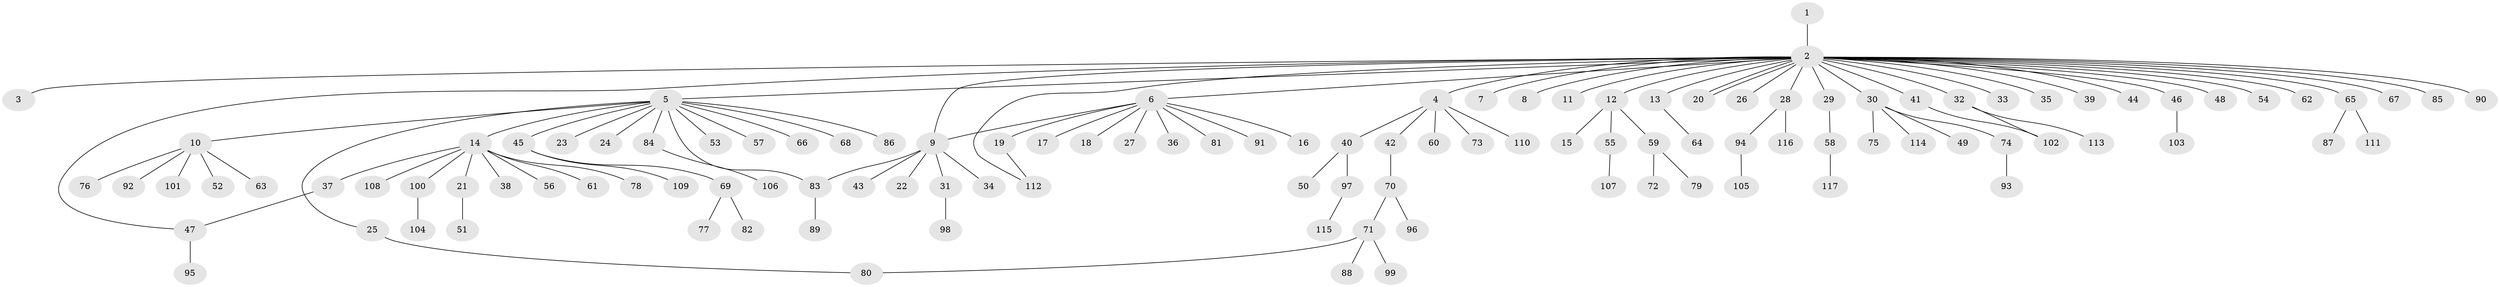 // coarse degree distribution, {1: 0.6853932584269663, 32: 0.011235955056179775, 5: 0.02247191011235955, 21: 0.011235955056179775, 9: 0.011235955056179775, 6: 0.011235955056179775, 3: 0.056179775280898875, 2: 0.1797752808988764, 4: 0.011235955056179775}
// Generated by graph-tools (version 1.1) at 2025/23/03/03/25 07:23:51]
// undirected, 117 vertices, 123 edges
graph export_dot {
graph [start="1"]
  node [color=gray90,style=filled];
  1;
  2;
  3;
  4;
  5;
  6;
  7;
  8;
  9;
  10;
  11;
  12;
  13;
  14;
  15;
  16;
  17;
  18;
  19;
  20;
  21;
  22;
  23;
  24;
  25;
  26;
  27;
  28;
  29;
  30;
  31;
  32;
  33;
  34;
  35;
  36;
  37;
  38;
  39;
  40;
  41;
  42;
  43;
  44;
  45;
  46;
  47;
  48;
  49;
  50;
  51;
  52;
  53;
  54;
  55;
  56;
  57;
  58;
  59;
  60;
  61;
  62;
  63;
  64;
  65;
  66;
  67;
  68;
  69;
  70;
  71;
  72;
  73;
  74;
  75;
  76;
  77;
  78;
  79;
  80;
  81;
  82;
  83;
  84;
  85;
  86;
  87;
  88;
  89;
  90;
  91;
  92;
  93;
  94;
  95;
  96;
  97;
  98;
  99;
  100;
  101;
  102;
  103;
  104;
  105;
  106;
  107;
  108;
  109;
  110;
  111;
  112;
  113;
  114;
  115;
  116;
  117;
  1 -- 2;
  2 -- 3;
  2 -- 4;
  2 -- 5;
  2 -- 6;
  2 -- 7;
  2 -- 8;
  2 -- 9;
  2 -- 11;
  2 -- 12;
  2 -- 13;
  2 -- 20;
  2 -- 20;
  2 -- 26;
  2 -- 28;
  2 -- 29;
  2 -- 30;
  2 -- 32;
  2 -- 33;
  2 -- 35;
  2 -- 39;
  2 -- 41;
  2 -- 44;
  2 -- 46;
  2 -- 47;
  2 -- 48;
  2 -- 54;
  2 -- 62;
  2 -- 65;
  2 -- 67;
  2 -- 85;
  2 -- 90;
  2 -- 112;
  4 -- 40;
  4 -- 42;
  4 -- 60;
  4 -- 73;
  4 -- 110;
  5 -- 10;
  5 -- 14;
  5 -- 23;
  5 -- 24;
  5 -- 25;
  5 -- 45;
  5 -- 53;
  5 -- 57;
  5 -- 66;
  5 -- 68;
  5 -- 83;
  5 -- 84;
  5 -- 86;
  6 -- 9;
  6 -- 16;
  6 -- 17;
  6 -- 18;
  6 -- 19;
  6 -- 27;
  6 -- 36;
  6 -- 81;
  6 -- 91;
  9 -- 22;
  9 -- 31;
  9 -- 34;
  9 -- 43;
  9 -- 83;
  10 -- 52;
  10 -- 63;
  10 -- 76;
  10 -- 92;
  10 -- 101;
  12 -- 15;
  12 -- 55;
  12 -- 59;
  13 -- 64;
  14 -- 21;
  14 -- 37;
  14 -- 38;
  14 -- 56;
  14 -- 61;
  14 -- 78;
  14 -- 100;
  14 -- 108;
  19 -- 112;
  21 -- 51;
  25 -- 80;
  28 -- 94;
  28 -- 116;
  29 -- 58;
  30 -- 49;
  30 -- 74;
  30 -- 75;
  30 -- 114;
  31 -- 98;
  32 -- 102;
  32 -- 113;
  37 -- 47;
  40 -- 50;
  40 -- 97;
  41 -- 102;
  42 -- 70;
  45 -- 69;
  45 -- 109;
  46 -- 103;
  47 -- 95;
  55 -- 107;
  58 -- 117;
  59 -- 72;
  59 -- 79;
  65 -- 87;
  65 -- 111;
  69 -- 77;
  69 -- 82;
  70 -- 71;
  70 -- 96;
  71 -- 80;
  71 -- 88;
  71 -- 99;
  74 -- 93;
  83 -- 89;
  84 -- 106;
  94 -- 105;
  97 -- 115;
  100 -- 104;
}

